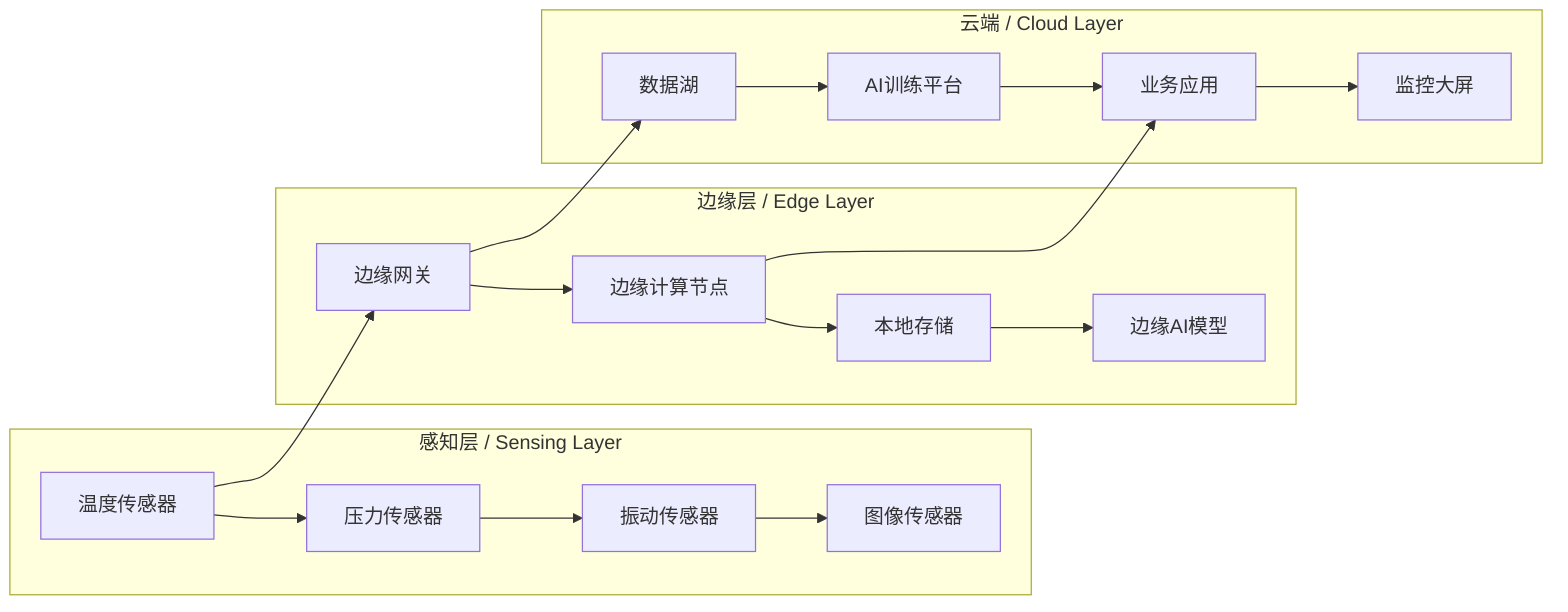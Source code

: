 graph LR
    subgraph "感知层 / Sensing Layer"
        A[温度传感器] --> B[压力传感器]
        B --> C[振动传感器]
        C --> D[图像传感器]
    end
    
    subgraph "边缘层 / Edge Layer"
        E[边缘网关] --> F[边缘计算节点]
        F --> G[本地存储]
        G --> H[边缘AI模型]
    end
    
    subgraph "云端 / Cloud Layer"
        I[数据湖] --> J[AI训练平台]
        J --> K[业务应用]
        K --> L[监控大屏]
    end
    
    A --> E
    E --> I
    F --> K